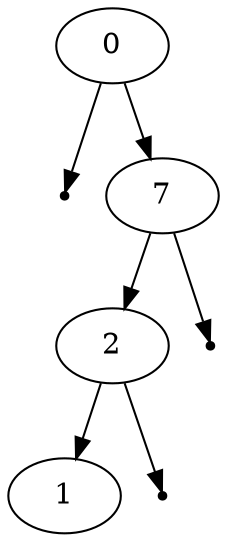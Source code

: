 digraph tree {
1 [label="0"]
null2 [shape="point"];
1 -> null2;
1 -> 3
3 [label="7"]
3 -> 4
4 [label="2"]
4 -> 5
5 [label="1"]
null11 [shape="point"];
4 -> null11;
null22 [shape="point"];
3 -> null22;
}